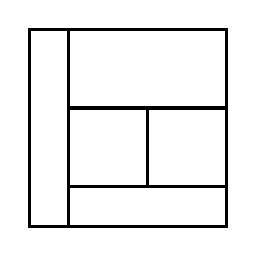 \begin{tikzpicture}[very thick, scale=.5]
    \draw (0,0) rectangle (1,5);
    \draw (1,3) rectangle (5,5);
    \draw (1,1) rectangle (3,3);
    \draw (3,1) rectangle (5,3);
    \draw (1,0) rectangle (5,1);
\end{tikzpicture}
